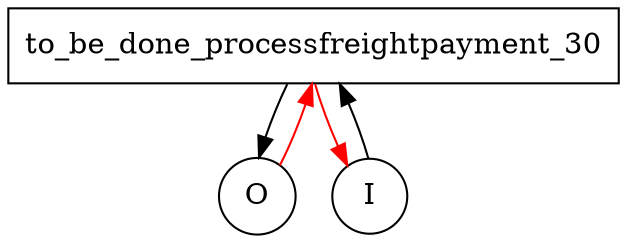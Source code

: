 digraph {
	// PROCESS_FREIGHT_PAYMENT

	// Elements
	to_be_done_processfreightpayment_30 [shape=box];
	outputcondition_3886 [shape=circle][label=O];
	inputcondition_3885 [shape=circle][label=I];

	// Arrows
	inputcondition_3885->to_be_done_processfreightpayment_30;
	to_be_done_processfreightpayment_30->outputcondition_3886;
	to_be_done_processfreightpayment_30->inputcondition_3885[color=red];
	outputcondition_3886->to_be_done_processfreightpayment_30[color=red];
}